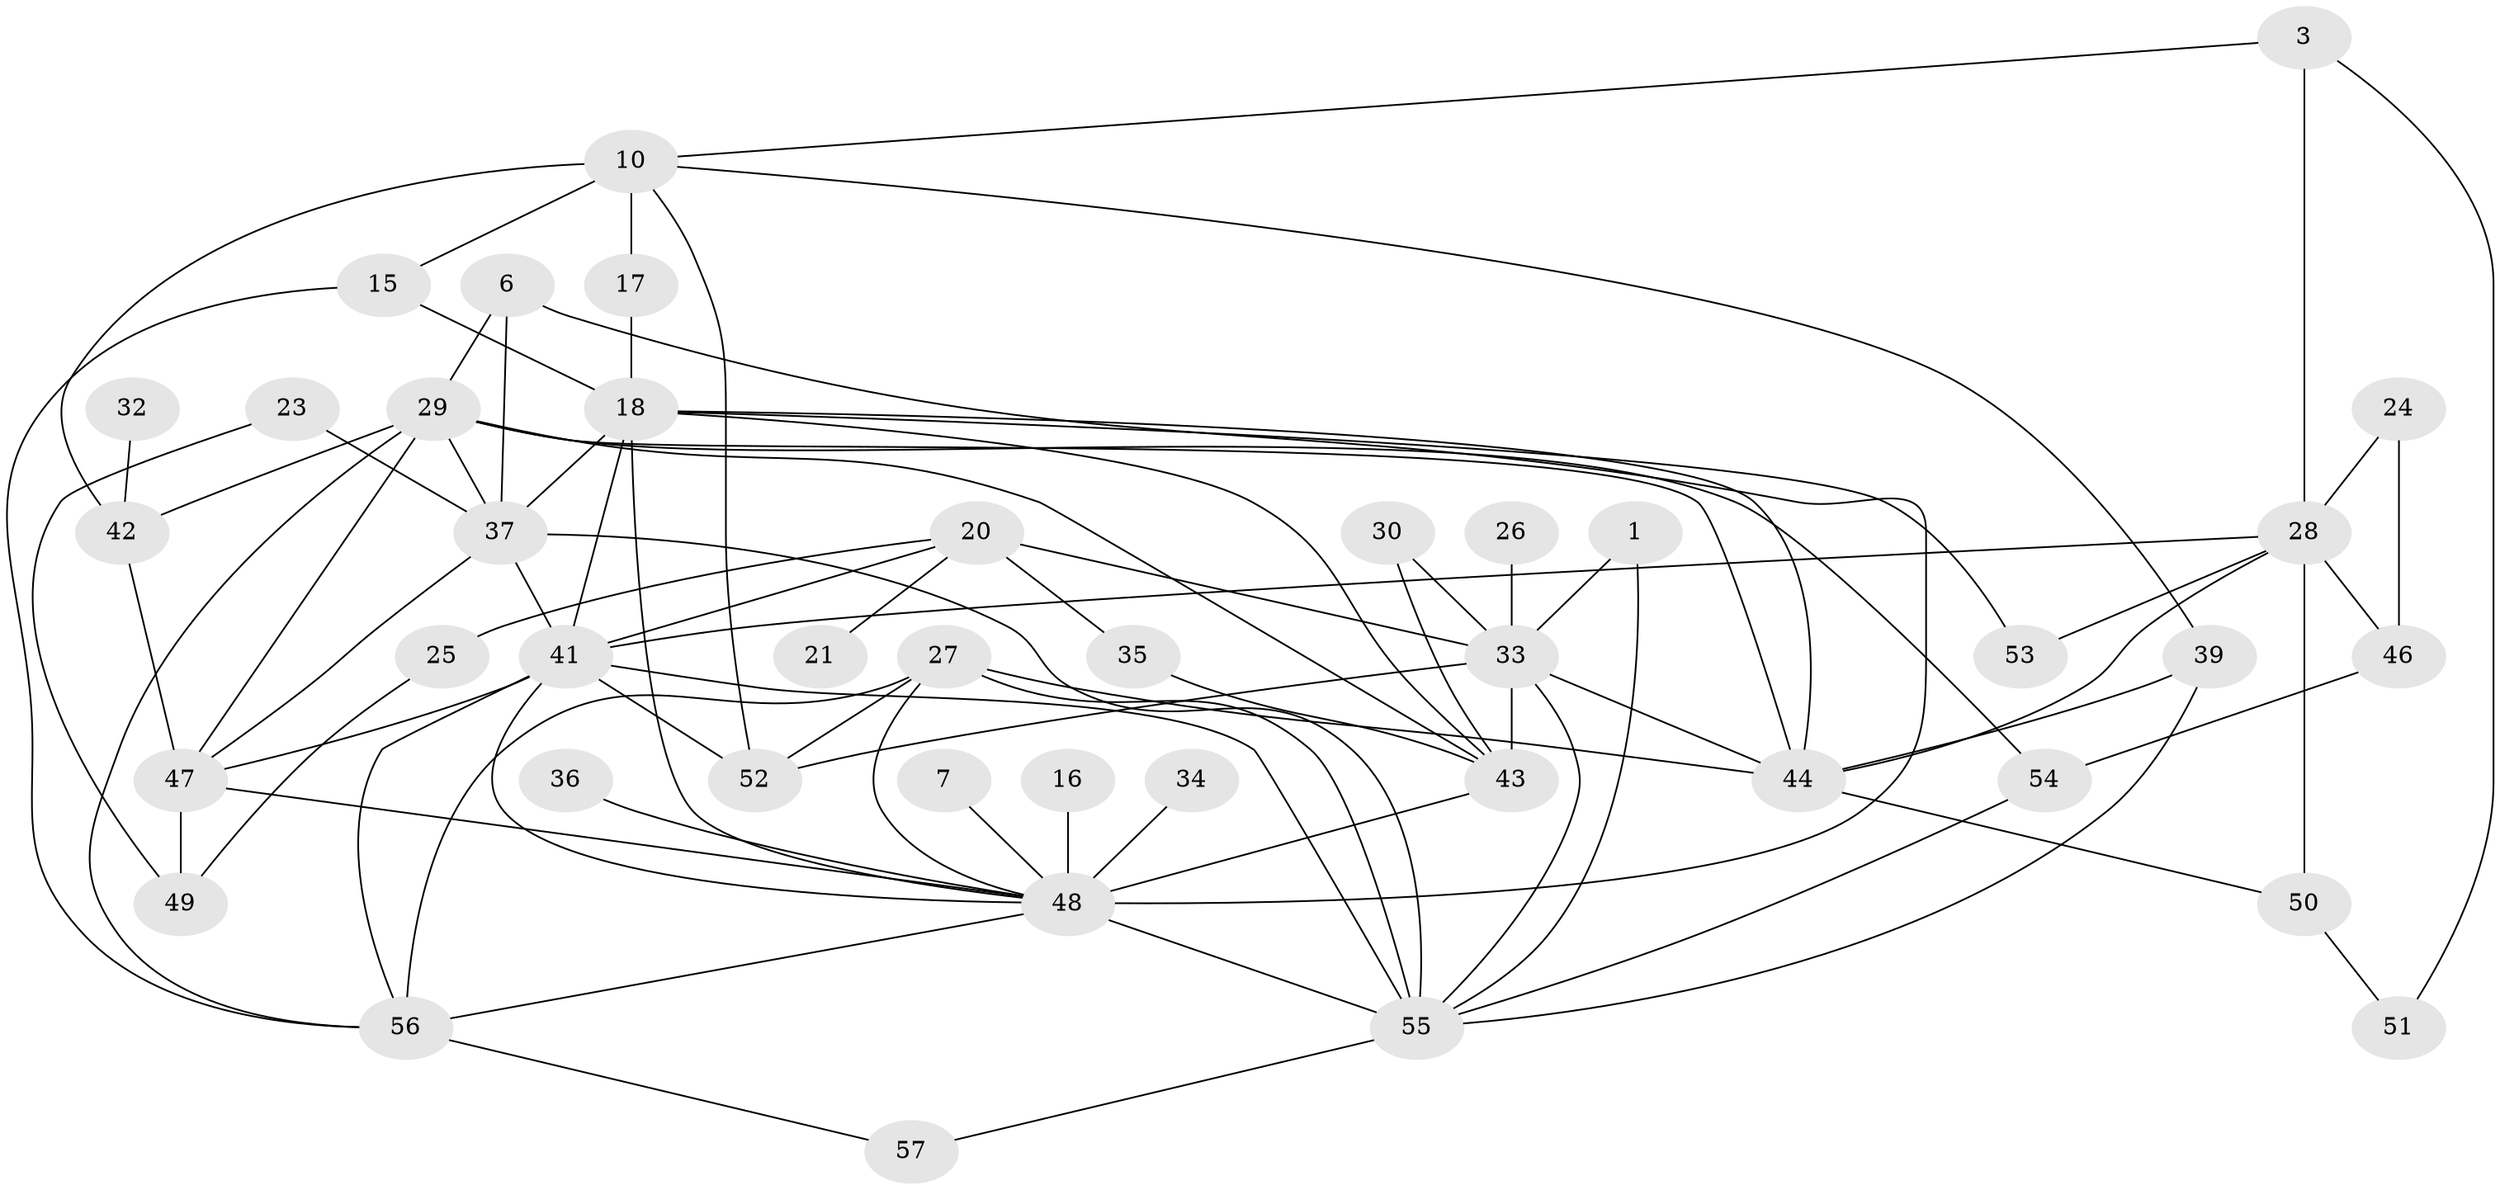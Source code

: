// original degree distribution, {1: 0.18439716312056736, 2: 0.23404255319148937, 3: 0.23404255319148937, 0: 0.07801418439716312, 4: 0.1276595744680851, 6: 0.05673758865248227, 5: 0.06382978723404255, 8: 0.0070921985815602835, 7: 0.014184397163120567}
// Generated by graph-tools (version 1.1) at 2025/35/03/04/25 23:35:50]
// undirected, 42 vertices, 84 edges
graph export_dot {
  node [color=gray90,style=filled];
  1;
  3;
  6;
  7;
  10;
  15;
  16;
  17;
  18;
  20;
  21;
  23;
  24;
  25;
  26;
  27;
  28;
  29;
  30;
  32;
  33;
  34;
  35;
  36;
  37;
  39;
  41;
  42;
  43;
  44;
  46;
  47;
  48;
  49;
  50;
  51;
  52;
  53;
  54;
  55;
  56;
  57;
  1 -- 33 [weight=1.0];
  1 -- 55 [weight=1.0];
  3 -- 10 [weight=1.0];
  3 -- 28 [weight=1.0];
  3 -- 51 [weight=1.0];
  6 -- 29 [weight=1.0];
  6 -- 37 [weight=1.0];
  6 -- 48 [weight=1.0];
  7 -- 48 [weight=1.0];
  10 -- 15 [weight=1.0];
  10 -- 17 [weight=2.0];
  10 -- 39 [weight=1.0];
  10 -- 42 [weight=2.0];
  10 -- 52 [weight=1.0];
  15 -- 18 [weight=1.0];
  15 -- 56 [weight=1.0];
  16 -- 48 [weight=1.0];
  17 -- 18 [weight=1.0];
  18 -- 37 [weight=1.0];
  18 -- 41 [weight=1.0];
  18 -- 43 [weight=2.0];
  18 -- 44 [weight=1.0];
  18 -- 48 [weight=1.0];
  18 -- 53 [weight=1.0];
  20 -- 21 [weight=1.0];
  20 -- 25 [weight=1.0];
  20 -- 33 [weight=1.0];
  20 -- 35 [weight=2.0];
  20 -- 41 [weight=1.0];
  23 -- 37 [weight=1.0];
  23 -- 49 [weight=1.0];
  24 -- 28 [weight=1.0];
  24 -- 46 [weight=1.0];
  25 -- 49 [weight=1.0];
  26 -- 33 [weight=1.0];
  27 -- 44 [weight=2.0];
  27 -- 48 [weight=1.0];
  27 -- 52 [weight=1.0];
  27 -- 55 [weight=1.0];
  27 -- 56 [weight=2.0];
  28 -- 41 [weight=1.0];
  28 -- 44 [weight=1.0];
  28 -- 46 [weight=2.0];
  28 -- 50 [weight=1.0];
  28 -- 53 [weight=1.0];
  29 -- 37 [weight=1.0];
  29 -- 42 [weight=1.0];
  29 -- 43 [weight=2.0];
  29 -- 44 [weight=1.0];
  29 -- 47 [weight=2.0];
  29 -- 54 [weight=1.0];
  29 -- 56 [weight=1.0];
  30 -- 33 [weight=1.0];
  30 -- 43 [weight=1.0];
  32 -- 42 [weight=1.0];
  33 -- 43 [weight=1.0];
  33 -- 44 [weight=1.0];
  33 -- 52 [weight=1.0];
  33 -- 55 [weight=1.0];
  34 -- 48 [weight=1.0];
  35 -- 43 [weight=1.0];
  36 -- 48 [weight=1.0];
  37 -- 41 [weight=1.0];
  37 -- 47 [weight=1.0];
  37 -- 55 [weight=1.0];
  39 -- 44 [weight=1.0];
  39 -- 55 [weight=2.0];
  41 -- 47 [weight=1.0];
  41 -- 48 [weight=1.0];
  41 -- 52 [weight=1.0];
  41 -- 55 [weight=1.0];
  41 -- 56 [weight=1.0];
  42 -- 47 [weight=1.0];
  43 -- 48 [weight=4.0];
  44 -- 50 [weight=1.0];
  46 -- 54 [weight=2.0];
  47 -- 48 [weight=1.0];
  47 -- 49 [weight=1.0];
  48 -- 55 [weight=2.0];
  48 -- 56 [weight=2.0];
  50 -- 51 [weight=1.0];
  54 -- 55 [weight=1.0];
  55 -- 57 [weight=1.0];
  56 -- 57 [weight=1.0];
}
